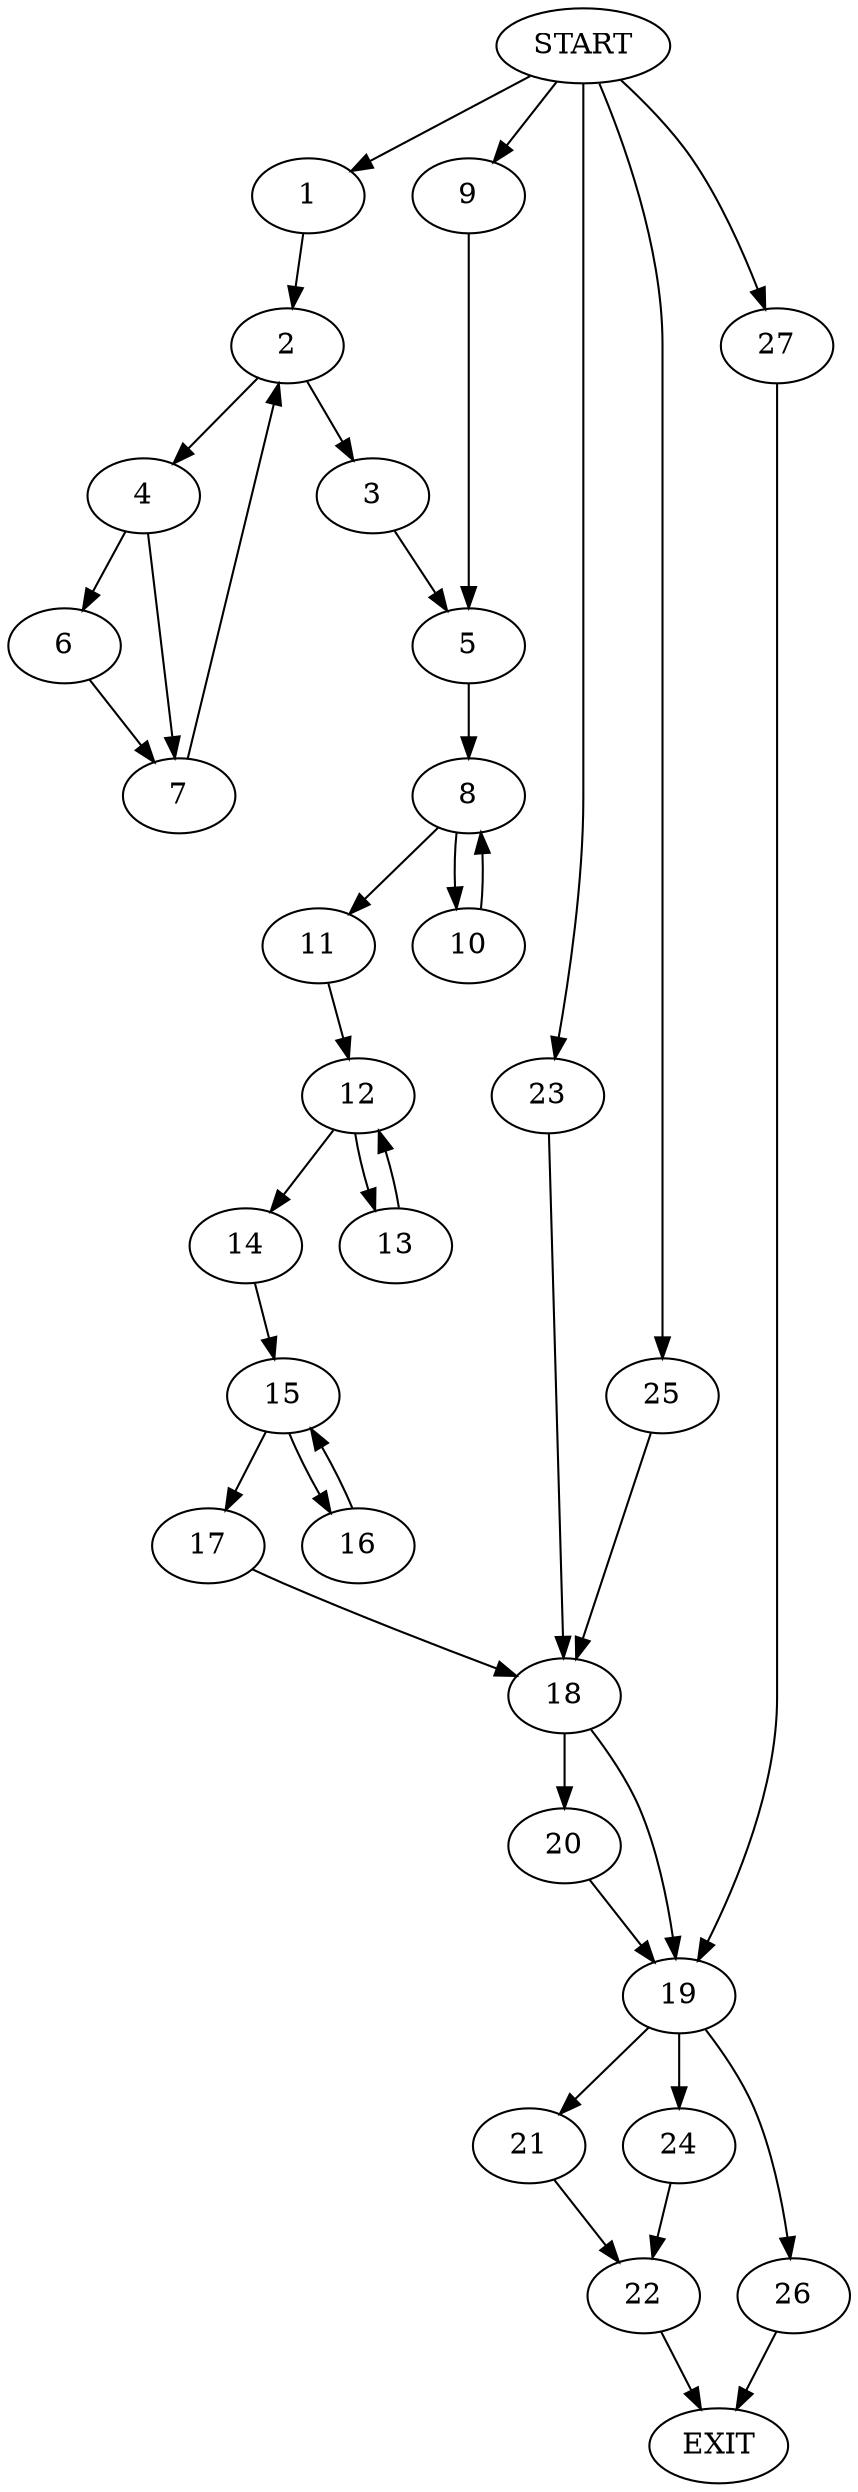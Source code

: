 digraph {
0 [label="START"]
28 [label="EXIT"]
0 -> 1
1 -> 2
2 -> 3
2 -> 4
3 -> 5
4 -> 6
4 -> 7
6 -> 7
7 -> 2
5 -> 8
0 -> 9
9 -> 5
8 -> 10
8 -> 11
10 -> 8
11 -> 12
12 -> 13
12 -> 14
14 -> 15
13 -> 12
15 -> 16
15 -> 17
16 -> 15
17 -> 18
18 -> 19
18 -> 20
21 -> 22
22 -> 28
0 -> 23
23 -> 18
24 -> 22
0 -> 25
25 -> 18
26 -> 28
19 -> 26
19 -> 21
19 -> 24
20 -> 19
0 -> 27
27 -> 19
}
